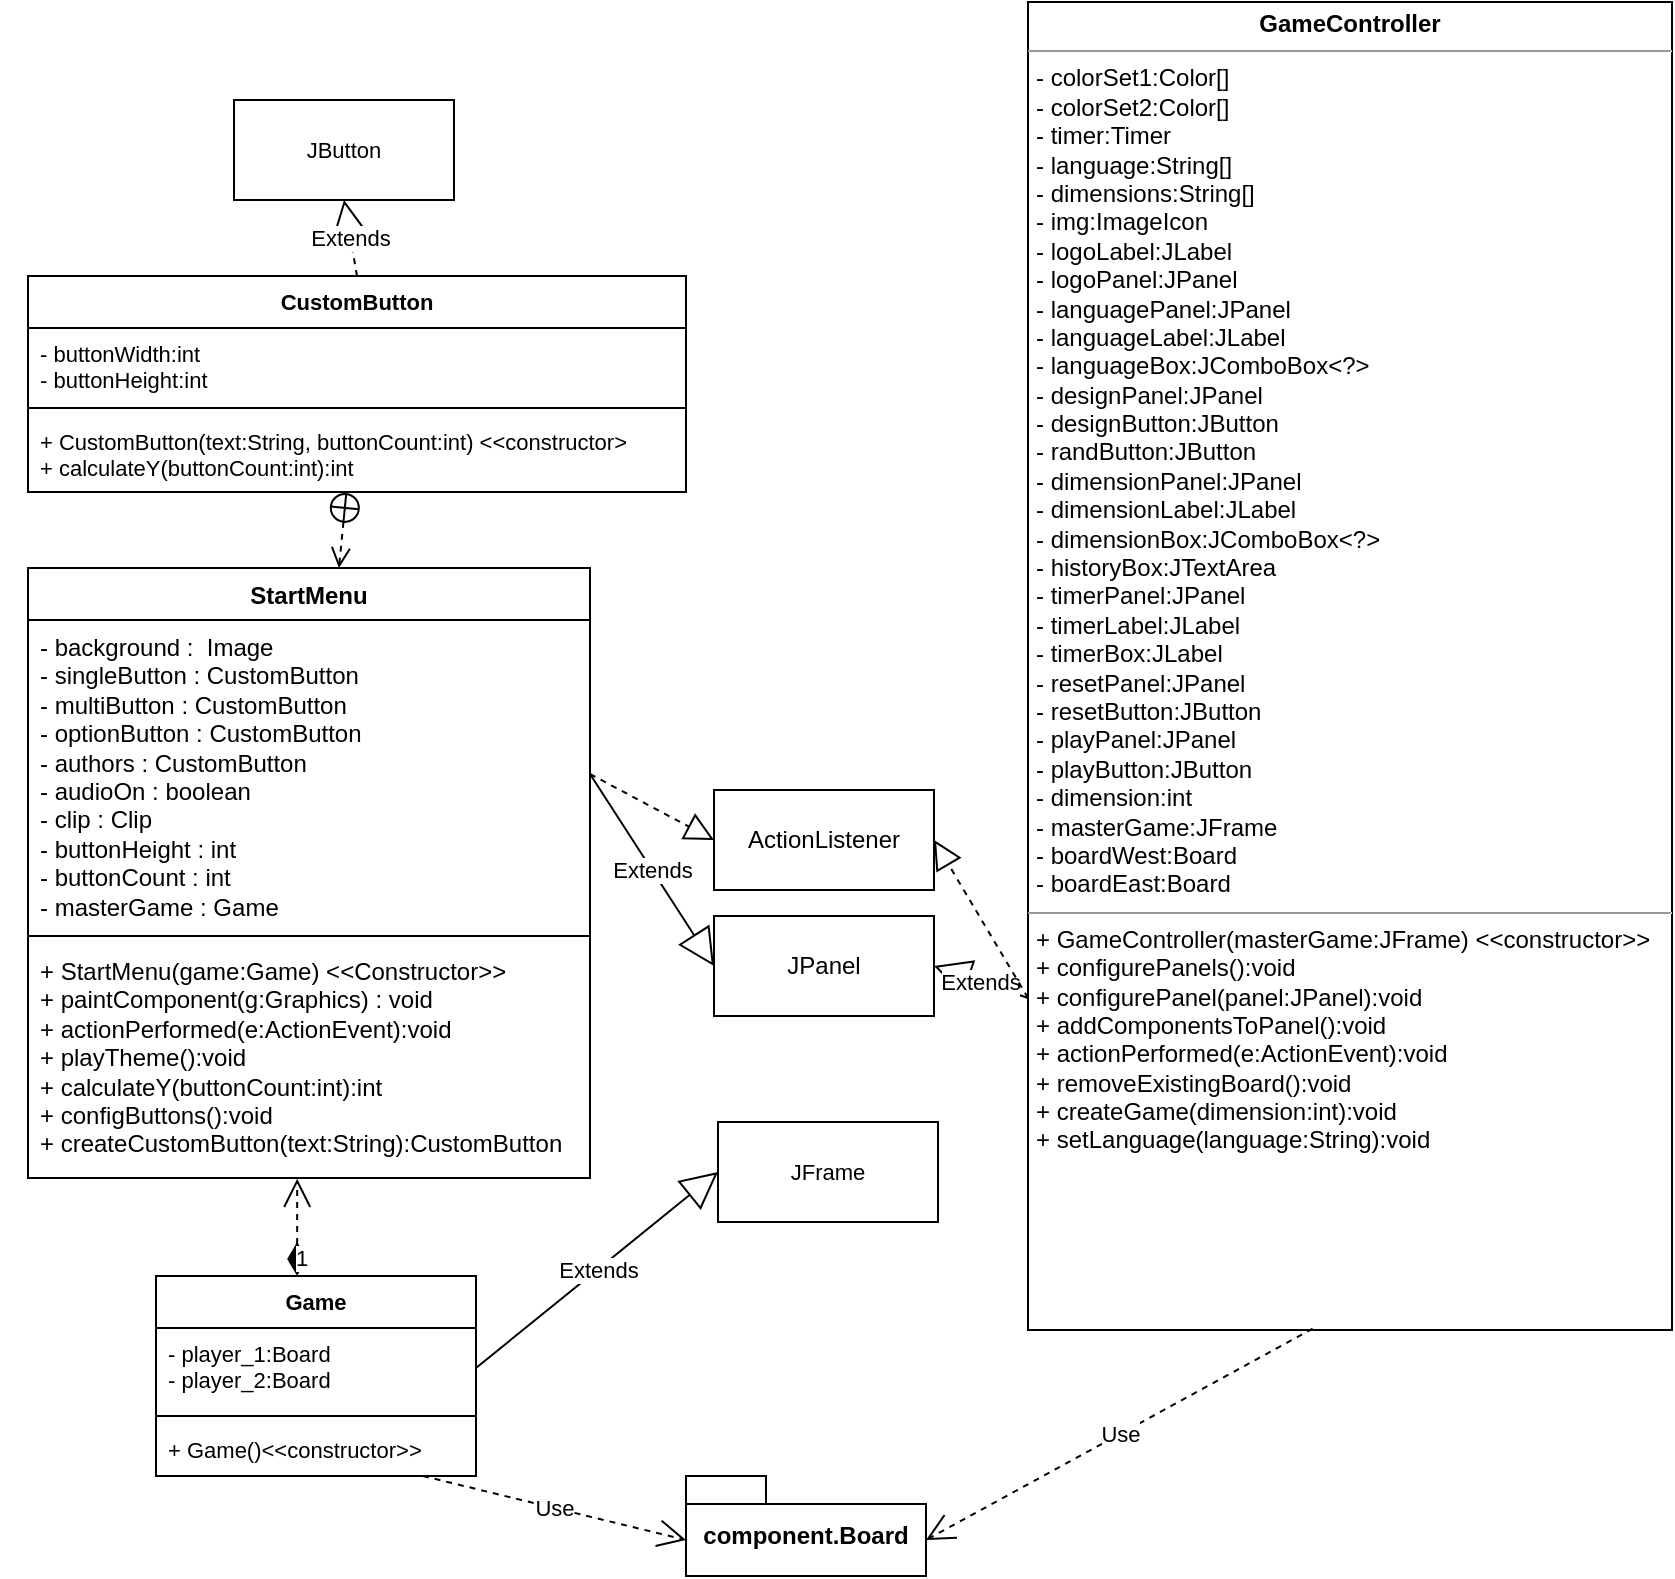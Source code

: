 <mxfile version="21.4.0" type="device">
  <diagram id="C5RBs43oDa-KdzZeNtuy" name="Page-1">
    <mxGraphModel dx="2219" dy="629" grid="0" gridSize="10" guides="1" tooltips="1" connect="1" arrows="1" fold="1" page="1" pageScale="1" pageWidth="1169" pageHeight="827" math="0" shadow="0">
      <root>
        <mxCell id="WIyWlLk6GJQsqaUBKTNV-0" />
        <mxCell id="WIyWlLk6GJQsqaUBKTNV-1" parent="WIyWlLk6GJQsqaUBKTNV-0" />
        <mxCell id="29aQyccWw9olyFtA1omQ-1" value="StartMenu" style="swimlane;fontStyle=1;align=center;verticalAlign=top;childLayout=stackLayout;horizontal=1;startSize=26;horizontalStack=0;resizeParent=1;resizeParentMax=0;resizeLast=0;collapsible=1;marginBottom=0;whiteSpace=wrap;html=1;" parent="WIyWlLk6GJQsqaUBKTNV-1" vertex="1">
          <mxGeometry x="6" y="287" width="281" height="305" as="geometry" />
        </mxCell>
        <mxCell id="29aQyccWw9olyFtA1omQ-2" value="- background :&amp;nbsp; Image&lt;br&gt;- singleButton : CustomButton&lt;br&gt;- multiButton : CustomButton&lt;br&gt;- optionButton : CustomButton&lt;br&gt;- authors : CustomButton&lt;br&gt;- audioOn : boolean&lt;br&gt;- clip : Clip&lt;br&gt;- buttonHeight : int&lt;br&gt;- buttonCount : int&lt;br&gt;- masterGame : Game" style="text;strokeColor=none;fillColor=none;align=left;verticalAlign=top;spacingLeft=4;spacingRight=4;overflow=hidden;rotatable=0;points=[[0,0.5],[1,0.5]];portConstraint=eastwest;whiteSpace=wrap;html=1;" parent="29aQyccWw9olyFtA1omQ-1" vertex="1">
          <mxGeometry y="26" width="281" height="154" as="geometry" />
        </mxCell>
        <mxCell id="29aQyccWw9olyFtA1omQ-3" value="" style="line;strokeWidth=1;fillColor=none;align=left;verticalAlign=middle;spacingTop=-1;spacingLeft=3;spacingRight=3;rotatable=0;labelPosition=right;points=[];portConstraint=eastwest;strokeColor=inherit;" parent="29aQyccWw9olyFtA1omQ-1" vertex="1">
          <mxGeometry y="180" width="281" height="8" as="geometry" />
        </mxCell>
        <mxCell id="29aQyccWw9olyFtA1omQ-4" value="+ StartMenu(game:Game) &amp;lt;&amp;lt;Constructor&amp;gt;&amp;gt;&lt;br&gt;+ paintComponent(g:Graphics) : void&lt;br&gt;+ actionPerformed(e:ActionEvent):void&lt;br&gt;+ playTheme():void&lt;br&gt;+ calculateY(buttonCount:int):int&lt;br&gt;+ configButtons():void&lt;br&gt;+ createCustomButton(text:String):CustomButton&lt;br&gt;" style="text;strokeColor=none;fillColor=none;align=left;verticalAlign=top;spacingLeft=4;spacingRight=4;overflow=hidden;rotatable=0;points=[[0,0.5],[1,0.5]];portConstraint=eastwest;whiteSpace=wrap;html=1;" parent="29aQyccWw9olyFtA1omQ-1" vertex="1">
          <mxGeometry y="188" width="281" height="117" as="geometry" />
        </mxCell>
        <mxCell id="29aQyccWw9olyFtA1omQ-23" style="edgeStyle=none;shape=connector;rounded=0;orthogonalLoop=1;jettySize=auto;html=1;entryX=0;entryY=0.5;entryDx=0;entryDy=0;dashed=1;labelBackgroundColor=default;strokeColor=default;fontFamily=Helvetica;fontSize=11;fontColor=default;endArrow=open;endSize=12;" parent="29aQyccWw9olyFtA1omQ-1" source="29aQyccWw9olyFtA1omQ-4" target="29aQyccWw9olyFtA1omQ-4" edge="1">
          <mxGeometry relative="1" as="geometry" />
        </mxCell>
        <mxCell id="29aQyccWw9olyFtA1omQ-5" value="JPanel" style="html=1;whiteSpace=wrap;" parent="WIyWlLk6GJQsqaUBKTNV-1" vertex="1">
          <mxGeometry x="349" y="461" width="110" height="50" as="geometry" />
        </mxCell>
        <mxCell id="29aQyccWw9olyFtA1omQ-6" value="Extends" style="endArrow=block;endSize=16;endFill=0;html=1;rounded=0;exitX=1;exitY=0.5;exitDx=0;exitDy=0;entryX=0;entryY=0.5;entryDx=0;entryDy=0;" parent="WIyWlLk6GJQsqaUBKTNV-1" source="29aQyccWw9olyFtA1omQ-2" target="29aQyccWw9olyFtA1omQ-5" edge="1">
          <mxGeometry width="160" relative="1" as="geometry">
            <mxPoint x="612" y="337" as="sourcePoint" />
            <mxPoint x="682" y="105" as="targetPoint" />
          </mxGeometry>
        </mxCell>
        <mxCell id="29aQyccWw9olyFtA1omQ-8" value="ActionListener" style="html=1;whiteSpace=wrap;" parent="WIyWlLk6GJQsqaUBKTNV-1" vertex="1">
          <mxGeometry x="349" y="398" width="110" height="50" as="geometry" />
        </mxCell>
        <mxCell id="29aQyccWw9olyFtA1omQ-12" value="" style="endArrow=block;dashed=1;endFill=0;endSize=12;html=1;rounded=0;labelBackgroundColor=default;strokeColor=default;fontFamily=Helvetica;fontSize=11;fontColor=default;shape=connector;entryX=0;entryY=0.5;entryDx=0;entryDy=0;exitX=1;exitY=0.5;exitDx=0;exitDy=0;" parent="WIyWlLk6GJQsqaUBKTNV-1" source="29aQyccWw9olyFtA1omQ-2" target="29aQyccWw9olyFtA1omQ-8" edge="1">
          <mxGeometry width="160" relative="1" as="geometry">
            <mxPoint x="612" y="337" as="sourcePoint" />
            <mxPoint x="384" y="100" as="targetPoint" />
          </mxGeometry>
        </mxCell>
        <mxCell id="29aQyccWw9olyFtA1omQ-13" value="CustomButton" style="swimlane;fontStyle=1;align=center;verticalAlign=top;childLayout=stackLayout;horizontal=1;startSize=26;horizontalStack=0;resizeParent=1;resizeParentMax=0;resizeLast=0;collapsible=1;marginBottom=0;whiteSpace=wrap;html=1;fontFamily=Helvetica;fontSize=11;fontColor=default;" parent="WIyWlLk6GJQsqaUBKTNV-1" vertex="1">
          <mxGeometry x="6" y="141" width="329" height="108" as="geometry" />
        </mxCell>
        <mxCell id="29aQyccWw9olyFtA1omQ-14" value="- buttonWidth:int&lt;br&gt;- buttonHeight:int" style="text;strokeColor=none;fillColor=none;align=left;verticalAlign=top;spacingLeft=4;spacingRight=4;overflow=hidden;rotatable=0;points=[[0,0.5],[1,0.5]];portConstraint=eastwest;whiteSpace=wrap;html=1;fontSize=11;fontFamily=Helvetica;fontColor=default;" parent="29aQyccWw9olyFtA1omQ-13" vertex="1">
          <mxGeometry y="26" width="329" height="36" as="geometry" />
        </mxCell>
        <mxCell id="29aQyccWw9olyFtA1omQ-15" value="" style="line;strokeWidth=1;fillColor=none;align=left;verticalAlign=middle;spacingTop=-1;spacingLeft=3;spacingRight=3;rotatable=0;labelPosition=right;points=[];portConstraint=eastwest;strokeColor=inherit;fontFamily=Helvetica;fontSize=11;fontColor=default;" parent="29aQyccWw9olyFtA1omQ-13" vertex="1">
          <mxGeometry y="62" width="329" height="8" as="geometry" />
        </mxCell>
        <mxCell id="29aQyccWw9olyFtA1omQ-16" value="+ CustomButton(text:String, buttonCount:int) &amp;lt;&amp;lt;constructor&amp;gt;&lt;br&gt;+ calculateY(buttonCount:int):int" style="text;strokeColor=none;fillColor=none;align=left;verticalAlign=top;spacingLeft=4;spacingRight=4;overflow=hidden;rotatable=0;points=[[0,0.5],[1,0.5]];portConstraint=eastwest;whiteSpace=wrap;html=1;fontSize=11;fontFamily=Helvetica;fontColor=default;" parent="29aQyccWw9olyFtA1omQ-13" vertex="1">
          <mxGeometry y="70" width="329" height="38" as="geometry" />
        </mxCell>
        <mxCell id="29aQyccWw9olyFtA1omQ-18" value="JButton" style="html=1;whiteSpace=wrap;fontFamily=Helvetica;fontSize=11;fontColor=default;" parent="WIyWlLk6GJQsqaUBKTNV-1" vertex="1">
          <mxGeometry x="109" y="53" width="110" height="50" as="geometry" />
        </mxCell>
        <mxCell id="29aQyccWw9olyFtA1omQ-19" value="Extends" style="endArrow=block;endSize=16;endFill=0;html=1;rounded=0;dashed=1;labelBackgroundColor=default;strokeColor=default;fontFamily=Helvetica;fontSize=11;fontColor=default;shape=connector;exitX=0.5;exitY=0;exitDx=0;exitDy=0;entryX=0.5;entryY=1;entryDx=0;entryDy=0;" parent="WIyWlLk6GJQsqaUBKTNV-1" source="29aQyccWw9olyFtA1omQ-13" target="29aQyccWw9olyFtA1omQ-18" edge="1">
          <mxGeometry width="160" relative="1" as="geometry">
            <mxPoint x="275" y="236" as="sourcePoint" />
            <mxPoint x="246" y="68" as="targetPoint" />
          </mxGeometry>
        </mxCell>
        <mxCell id="29aQyccWw9olyFtA1omQ-22" value="" style="endArrow=open;startArrow=circlePlus;endFill=0;startFill=0;endSize=8;html=1;rounded=0;dashed=1;labelBackgroundColor=default;strokeColor=default;fontFamily=Helvetica;fontSize=11;fontColor=default;shape=connector;" parent="WIyWlLk6GJQsqaUBKTNV-1" source="29aQyccWw9olyFtA1omQ-13" target="29aQyccWw9olyFtA1omQ-1" edge="1">
          <mxGeometry width="160" relative="1" as="geometry">
            <mxPoint x="324" y="477" as="sourcePoint" />
            <mxPoint x="372" y="477" as="targetPoint" />
          </mxGeometry>
        </mxCell>
        <mxCell id="29aQyccWw9olyFtA1omQ-24" value="&lt;p style=&quot;margin:0px;margin-top:4px;text-align:center;&quot;&gt;&lt;b&gt;GameController&lt;/b&gt;&lt;/p&gt;&lt;hr size=&quot;1&quot;&gt;&lt;p style=&quot;margin:0px;margin-left:4px;&quot;&gt;- colorSet1:Color[]&lt;/p&gt;&lt;p style=&quot;margin:0px;margin-left:4px;&quot;&gt;- colorSet2:Color[]&lt;/p&gt;&lt;p style=&quot;margin:0px;margin-left:4px;&quot;&gt;- timer:Timer&lt;/p&gt;&lt;p style=&quot;margin:0px;margin-left:4px;&quot;&gt;- language:String[]&lt;/p&gt;&lt;p style=&quot;margin:0px;margin-left:4px;&quot;&gt;- dimensions:String[]&lt;/p&gt;&lt;p style=&quot;margin:0px;margin-left:4px;&quot;&gt;- img:ImageIcon&lt;/p&gt;&lt;p style=&quot;margin:0px;margin-left:4px;&quot;&gt;- logoLabel:JLabel&lt;/p&gt;&lt;p style=&quot;margin:0px;margin-left:4px;&quot;&gt;- logoPanel:JPanel&lt;/p&gt;&lt;p style=&quot;margin:0px;margin-left:4px;&quot;&gt;- languagePanel:JPanel&lt;/p&gt;&lt;p style=&quot;margin:0px;margin-left:4px;&quot;&gt;- languageLabel:JLabel&lt;/p&gt;&lt;p style=&quot;margin:0px;margin-left:4px;&quot;&gt;- languageBox:JComboBox&amp;lt;?&amp;gt;&lt;/p&gt;&lt;p style=&quot;margin:0px;margin-left:4px;&quot;&gt;- designPanel:JPanel&lt;/p&gt;&lt;p style=&quot;margin:0px;margin-left:4px;&quot;&gt;- designButton:JButton&lt;/p&gt;&lt;p style=&quot;margin:0px;margin-left:4px;&quot;&gt;- randButton:JButton&lt;/p&gt;&lt;p style=&quot;margin:0px;margin-left:4px;&quot;&gt;- dimensionPanel:JPanel&lt;/p&gt;&lt;p style=&quot;margin:0px;margin-left:4px;&quot;&gt;- dimensionLabel:JLabel&lt;/p&gt;&lt;p style=&quot;margin:0px;margin-left:4px;&quot;&gt;- dimensionBox:JComboBox&amp;lt;?&amp;gt;&lt;/p&gt;&lt;p style=&quot;margin:0px;margin-left:4px;&quot;&gt;- historyBox:JTextArea&lt;/p&gt;&lt;p style=&quot;margin:0px;margin-left:4px;&quot;&gt;- timerPanel:JPanel&lt;/p&gt;&lt;p style=&quot;margin:0px;margin-left:4px;&quot;&gt;- timerLabel:JLabel&lt;/p&gt;&lt;p style=&quot;margin:0px;margin-left:4px;&quot;&gt;- timerBox:JLabel&lt;/p&gt;&lt;p style=&quot;margin:0px;margin-left:4px;&quot;&gt;- resetPanel:JPanel&lt;/p&gt;&lt;p style=&quot;margin:0px;margin-left:4px;&quot;&gt;- resetButton:JButton&lt;/p&gt;&lt;p style=&quot;margin:0px;margin-left:4px;&quot;&gt;- playPanel:JPanel&lt;/p&gt;&lt;p style=&quot;margin:0px;margin-left:4px;&quot;&gt;- playButton:JButton&lt;/p&gt;&lt;p style=&quot;margin:0px;margin-left:4px;&quot;&gt;- dimension:int&lt;/p&gt;&lt;p style=&quot;margin:0px;margin-left:4px;&quot;&gt;- masterGame:JFrame&lt;/p&gt;&lt;p style=&quot;margin:0px;margin-left:4px;&quot;&gt;- boardWest:Board&lt;/p&gt;&lt;p style=&quot;margin:0px;margin-left:4px;&quot;&gt;- boardEast:Board&lt;/p&gt;&lt;hr size=&quot;1&quot;&gt;&lt;p style=&quot;margin:0px;margin-left:4px;&quot;&gt;+ GameController(masterGame:JFrame) &amp;lt;&amp;lt;constructor&amp;gt;&amp;gt;&lt;/p&gt;&lt;p style=&quot;margin:0px;margin-left:4px;&quot;&gt;+ configurePanels():void&lt;/p&gt;&lt;p style=&quot;margin:0px;margin-left:4px;&quot;&gt;+ configurePanel(panel:JPanel):void&lt;/p&gt;&lt;p style=&quot;margin:0px;margin-left:4px;&quot;&gt;+ addComponentsToPanel():void&lt;/p&gt;&lt;p style=&quot;margin:0px;margin-left:4px;&quot;&gt;+ actionPerformed(e:ActionEvent):void&lt;/p&gt;&lt;p style=&quot;margin:0px;margin-left:4px;&quot;&gt;+ removeExistingBoard():void&lt;/p&gt;&lt;p style=&quot;margin:0px;margin-left:4px;&quot;&gt;+ createGame(dimension:int):void&lt;/p&gt;&lt;p style=&quot;margin:0px;margin-left:4px;&quot;&gt;+ setLanguage(language:String):void&lt;/p&gt;" style="verticalAlign=top;align=left;overflow=fill;fontSize=12;fontFamily=Helvetica;html=1;whiteSpace=wrap;fontColor=default;" parent="WIyWlLk6GJQsqaUBKTNV-1" vertex="1">
          <mxGeometry x="506" y="4" width="322" height="664" as="geometry" />
        </mxCell>
        <mxCell id="29aQyccWw9olyFtA1omQ-26" value="Extends" style="endArrow=block;endSize=16;endFill=0;html=1;rounded=0;exitX=0;exitY=0.75;exitDx=0;exitDy=0;entryX=1;entryY=0.5;entryDx=0;entryDy=0;" parent="WIyWlLk6GJQsqaUBKTNV-1" source="29aQyccWw9olyFtA1omQ-24" target="29aQyccWw9olyFtA1omQ-5" edge="1">
          <mxGeometry width="160" relative="1" as="geometry">
            <mxPoint x="499" y="333" as="sourcePoint" />
            <mxPoint x="541" y="404" as="targetPoint" />
          </mxGeometry>
        </mxCell>
        <mxCell id="29aQyccWw9olyFtA1omQ-27" value="" style="endArrow=block;dashed=1;endFill=0;endSize=12;html=1;rounded=0;labelBackgroundColor=default;strokeColor=default;fontFamily=Helvetica;fontSize=11;fontColor=default;shape=connector;entryX=1;entryY=0.5;entryDx=0;entryDy=0;exitX=0;exitY=0.75;exitDx=0;exitDy=0;" parent="WIyWlLk6GJQsqaUBKTNV-1" source="29aQyccWw9olyFtA1omQ-24" target="29aQyccWw9olyFtA1omQ-8" edge="1">
          <mxGeometry width="160" relative="1" as="geometry">
            <mxPoint x="518" y="266" as="sourcePoint" />
            <mxPoint x="359" y="433" as="targetPoint" />
          </mxGeometry>
        </mxCell>
        <mxCell id="29aQyccWw9olyFtA1omQ-28" value="Game" style="swimlane;fontStyle=1;align=center;verticalAlign=top;childLayout=stackLayout;horizontal=1;startSize=26;horizontalStack=0;resizeParent=1;resizeParentMax=0;resizeLast=0;collapsible=1;marginBottom=0;whiteSpace=wrap;html=1;fontFamily=Helvetica;fontSize=11;fontColor=default;" parent="WIyWlLk6GJQsqaUBKTNV-1" vertex="1">
          <mxGeometry x="70" y="641" width="160" height="100" as="geometry" />
        </mxCell>
        <mxCell id="29aQyccWw9olyFtA1omQ-29" value="- player_1:Board&lt;br&gt;- player_2:Board" style="text;strokeColor=none;fillColor=none;align=left;verticalAlign=top;spacingLeft=4;spacingRight=4;overflow=hidden;rotatable=0;points=[[0,0.5],[1,0.5]];portConstraint=eastwest;whiteSpace=wrap;html=1;fontSize=11;fontFamily=Helvetica;fontColor=default;" parent="29aQyccWw9olyFtA1omQ-28" vertex="1">
          <mxGeometry y="26" width="160" height="40" as="geometry" />
        </mxCell>
        <mxCell id="29aQyccWw9olyFtA1omQ-30" value="" style="line;strokeWidth=1;fillColor=none;align=left;verticalAlign=middle;spacingTop=-1;spacingLeft=3;spacingRight=3;rotatable=0;labelPosition=right;points=[];portConstraint=eastwest;strokeColor=inherit;fontFamily=Helvetica;fontSize=11;fontColor=default;" parent="29aQyccWw9olyFtA1omQ-28" vertex="1">
          <mxGeometry y="66" width="160" height="8" as="geometry" />
        </mxCell>
        <mxCell id="29aQyccWw9olyFtA1omQ-31" value="+ Game()&amp;lt;&amp;lt;constructor&amp;gt;&amp;gt;" style="text;strokeColor=none;fillColor=none;align=left;verticalAlign=top;spacingLeft=4;spacingRight=4;overflow=hidden;rotatable=0;points=[[0,0.5],[1,0.5]];portConstraint=eastwest;whiteSpace=wrap;html=1;fontSize=11;fontFamily=Helvetica;fontColor=default;" parent="29aQyccWw9olyFtA1omQ-28" vertex="1">
          <mxGeometry y="74" width="160" height="26" as="geometry" />
        </mxCell>
        <mxCell id="29aQyccWw9olyFtA1omQ-32" value="JFrame" style="html=1;whiteSpace=wrap;fontFamily=Helvetica;fontSize=11;fontColor=default;" parent="WIyWlLk6GJQsqaUBKTNV-1" vertex="1">
          <mxGeometry x="351" y="564" width="110" height="50" as="geometry" />
        </mxCell>
        <mxCell id="29aQyccWw9olyFtA1omQ-33" value="Extends" style="endArrow=block;endSize=16;endFill=0;html=1;rounded=0;exitX=1;exitY=0.5;exitDx=0;exitDy=0;entryX=0;entryY=0.5;entryDx=0;entryDy=0;" parent="WIyWlLk6GJQsqaUBKTNV-1" source="29aQyccWw9olyFtA1omQ-29" target="29aQyccWw9olyFtA1omQ-32" edge="1">
          <mxGeometry width="160" relative="1" as="geometry">
            <mxPoint x="251" y="730" as="sourcePoint" />
            <mxPoint x="120" y="673" as="targetPoint" />
          </mxGeometry>
        </mxCell>
        <mxCell id="29aQyccWw9olyFtA1omQ-34" value="1" style="endArrow=open;html=1;endSize=12;startArrow=diamondThin;startSize=14;startFill=1;edgeStyle=orthogonalEdgeStyle;align=left;verticalAlign=bottom;rounded=0;dashed=1;labelBackgroundColor=default;strokeColor=default;fontFamily=Helvetica;fontSize=11;fontColor=default;shape=connector;exitX=0.441;exitY=0;exitDx=0;exitDy=0;exitPerimeter=0;entryX=0.479;entryY=1.003;entryDx=0;entryDy=0;entryPerimeter=0;" parent="WIyWlLk6GJQsqaUBKTNV-1" source="29aQyccWw9olyFtA1omQ-28" target="29aQyccWw9olyFtA1omQ-4" edge="1">
          <mxGeometry x="-1" y="3" relative="1" as="geometry">
            <mxPoint x="294" y="582" as="sourcePoint" />
            <mxPoint x="454" y="582" as="targetPoint" />
          </mxGeometry>
        </mxCell>
        <mxCell id="fVzt4_XDsnI2FJfPw3hg-0" value="component.Board" style="shape=folder;fontStyle=1;spacingTop=10;tabWidth=40;tabHeight=14;tabPosition=left;html=1;whiteSpace=wrap;" vertex="1" parent="WIyWlLk6GJQsqaUBKTNV-1">
          <mxGeometry x="335" y="741" width="120" height="50" as="geometry" />
        </mxCell>
        <mxCell id="fVzt4_XDsnI2FJfPw3hg-1" value="Use" style="endArrow=open;endSize=12;dashed=1;html=1;rounded=0;entryX=0;entryY=0;entryDx=0;entryDy=32;entryPerimeter=0;" edge="1" parent="WIyWlLk6GJQsqaUBKTNV-1" source="29aQyccWw9olyFtA1omQ-31" target="fVzt4_XDsnI2FJfPw3hg-0">
          <mxGeometry width="160" relative="1" as="geometry">
            <mxPoint x="75" y="790" as="sourcePoint" />
            <mxPoint x="235" y="790" as="targetPoint" />
          </mxGeometry>
        </mxCell>
        <mxCell id="fVzt4_XDsnI2FJfPw3hg-2" value="Use" style="endArrow=open;endSize=12;dashed=1;html=1;rounded=0;entryX=0;entryY=0;entryDx=120;entryDy=32;entryPerimeter=0;exitX=0.442;exitY=0.999;exitDx=0;exitDy=0;exitPerimeter=0;" edge="1" parent="WIyWlLk6GJQsqaUBKTNV-1" source="29aQyccWw9olyFtA1omQ-24" target="fVzt4_XDsnI2FJfPw3hg-0">
          <mxGeometry width="160" relative="1" as="geometry">
            <mxPoint x="560" y="759" as="sourcePoint" />
            <mxPoint x="646" y="797" as="targetPoint" />
          </mxGeometry>
        </mxCell>
      </root>
    </mxGraphModel>
  </diagram>
</mxfile>
